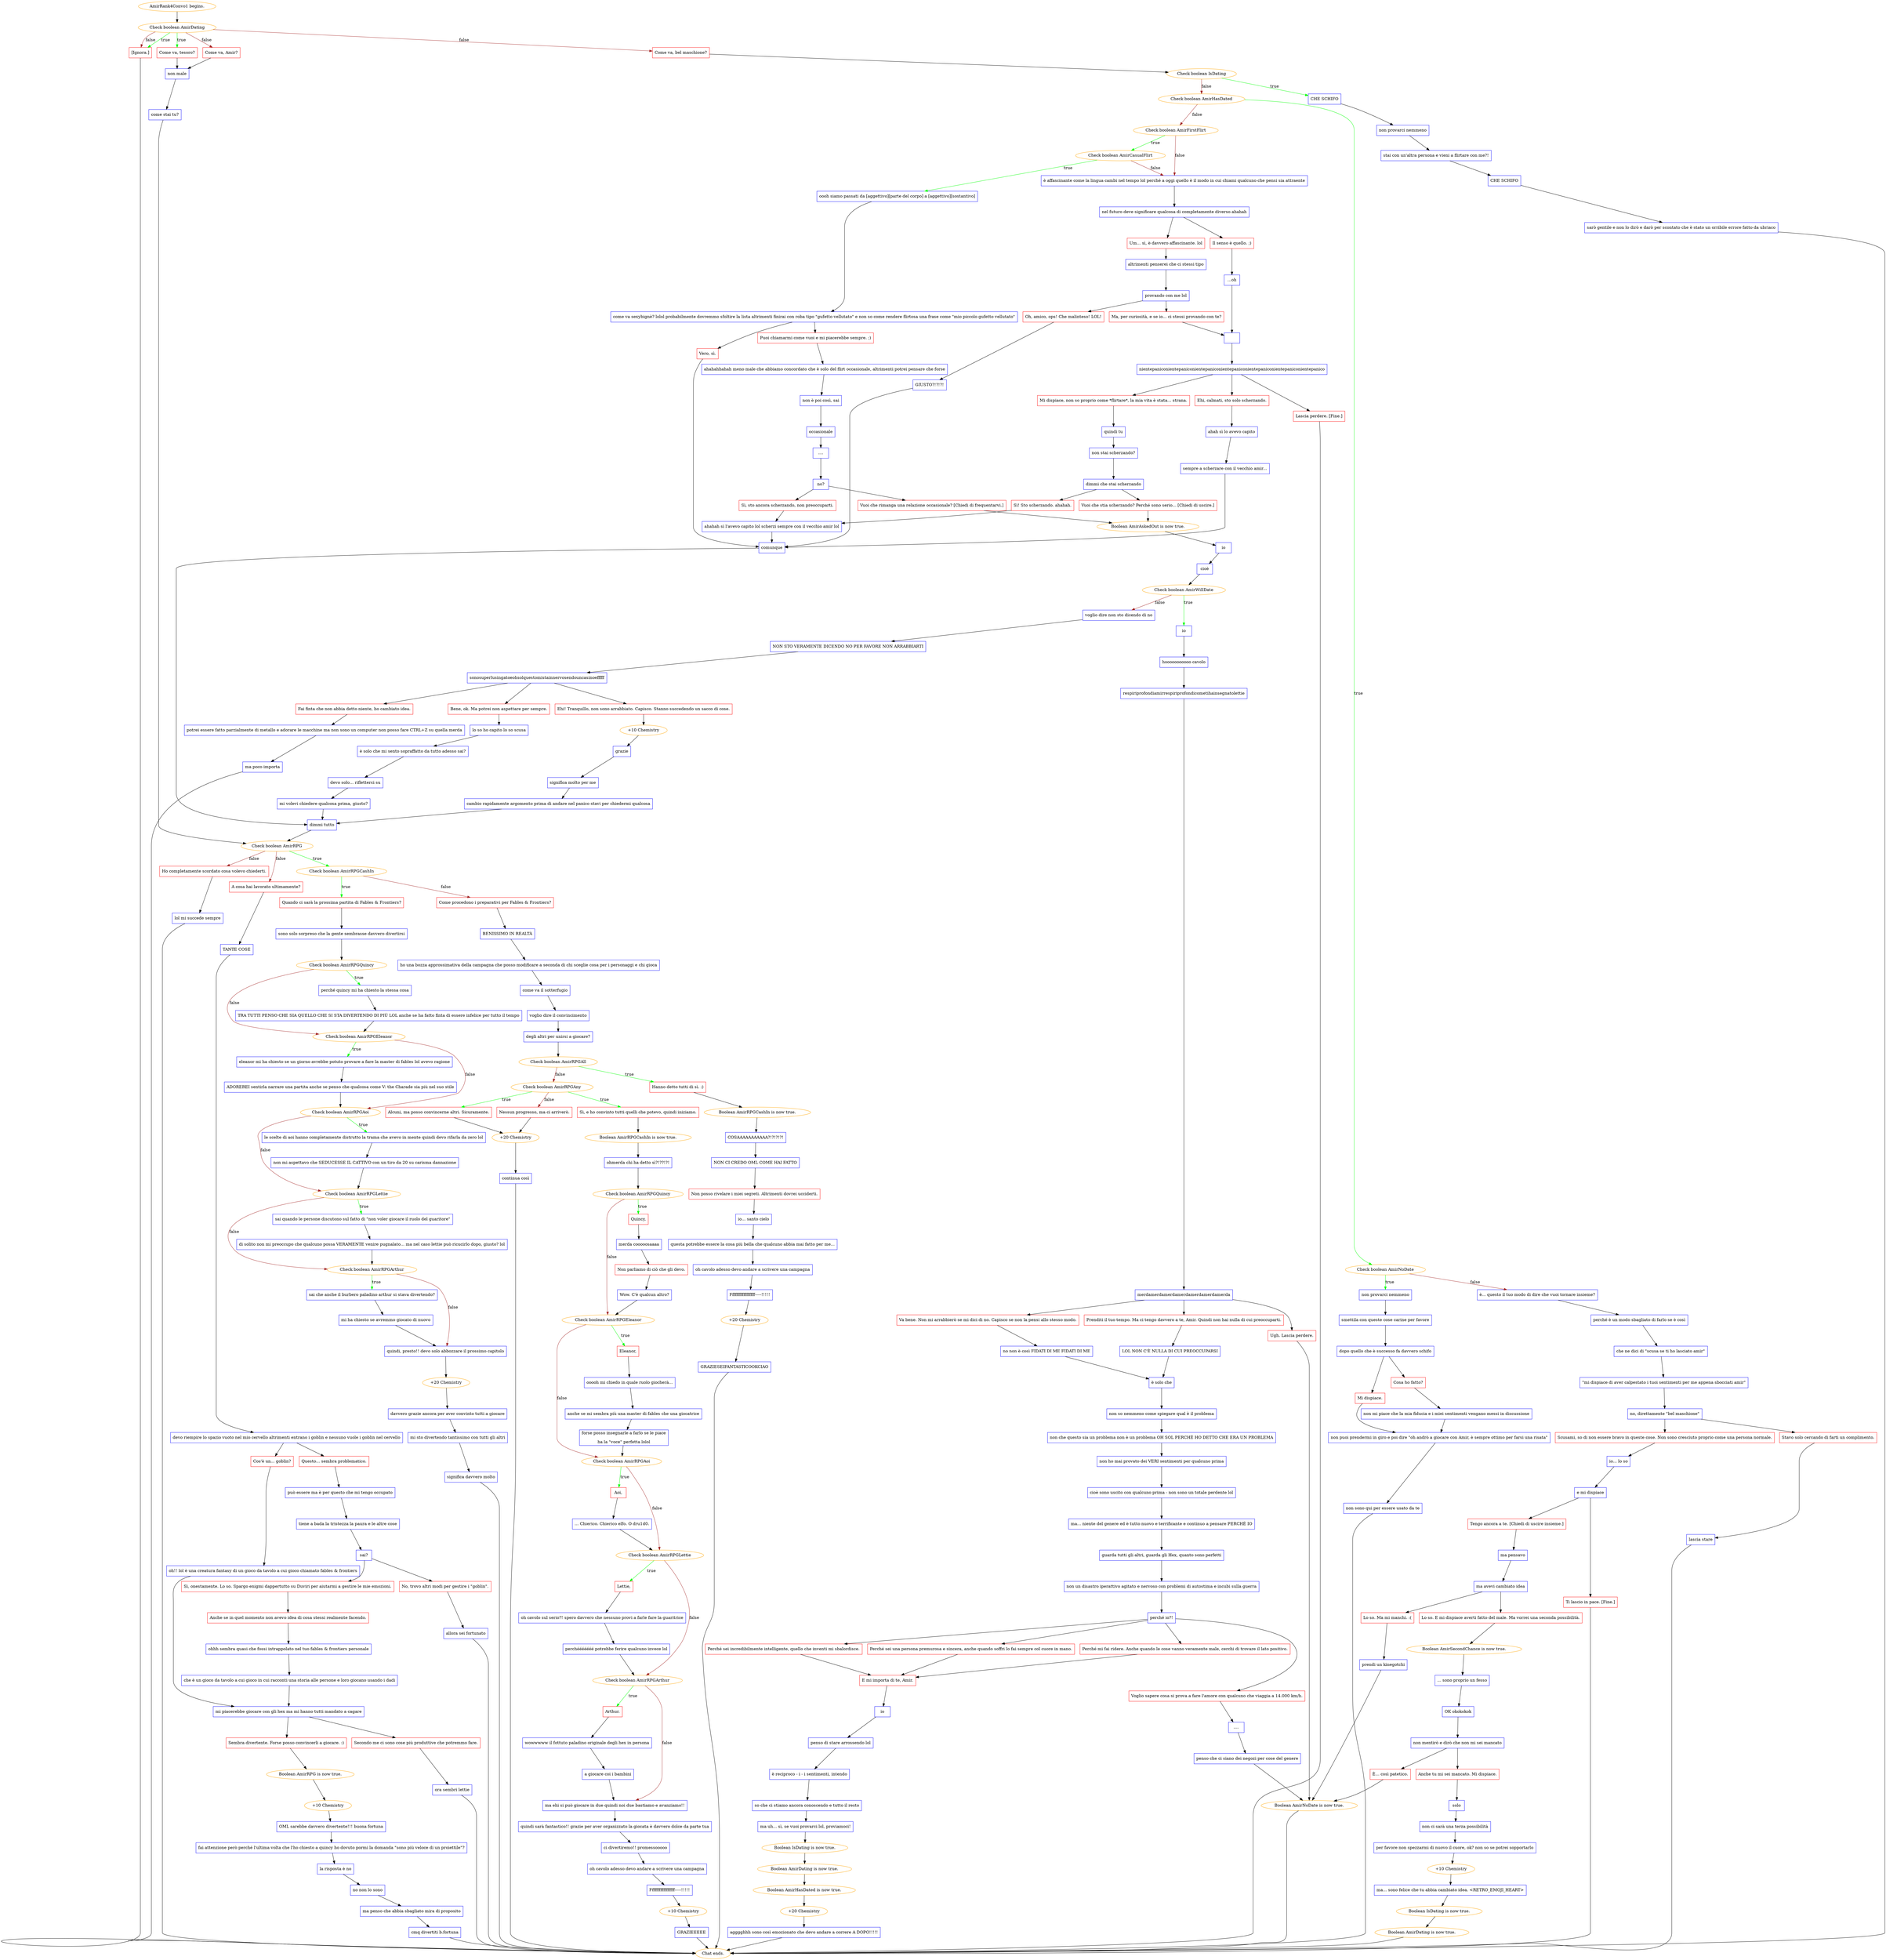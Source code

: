 digraph {
	"AmirRank4Convo1 begins." [color=orange];
		"AmirRank4Convo1 begins." -> j1901439017;
	j1901439017 [label="Check boolean AmirDating",color=orange];
		j1901439017 -> j2243678963 [label=true,color=green];
		j1901439017 -> j2041862867 [label=true,color=green];
		j1901439017 -> j1577216076 [label=false,color=brown];
		j1901439017 -> j1761838224 [label=false,color=brown];
		j1901439017 -> j2041862867 [label=false,color=brown];
	j2243678963 [label="Come va, tesoro?",shape=box,color=red];
		j2243678963 -> j4174705717;
	j2041862867 [label="[Ignora.]",shape=box,color=red];
		j2041862867 -> "Chat ends.";
	j1577216076 [label="Come va, Amir?",shape=box,color=red];
		j1577216076 -> j4174705717;
	j1761838224 [label="Come va, bel maschione?",shape=box,color=red];
		j1761838224 -> j299105551;
	j4174705717 [label="non male",shape=box,color=blue];
		j4174705717 -> j85789252;
	"Chat ends." [color=orange];
	j299105551 [label="Check boolean IsDating",color=orange];
		j299105551 -> j2261064530 [label=true,color=green];
		j299105551 -> j869690643 [label=false,color=brown];
	j85789252 [label="come stai tu?",shape=box,color=blue];
		j85789252 -> j13181005;
	j2261064530 [label="CHE SCHIFO",shape=box,color=blue];
		j2261064530 -> j2114265283;
	j869690643 [label="Check boolean AmirHasDated",color=orange];
		j869690643 -> j1564964587 [label=true,color=green];
		j869690643 -> j427846108 [label=false,color=brown];
	j13181005 [label="Check boolean AmirRPG",color=orange];
		j13181005 -> j3060623829 [label=true,color=green];
		j13181005 -> j405554237 [label=false,color=brown];
		j13181005 -> j2644119729 [label=false,color=brown];
	j2114265283 [label="non provarci nemmeno",shape=box,color=blue];
		j2114265283 -> j1521943849;
	j1564964587 [label="Check boolean AmirNoDate",color=orange];
		j1564964587 -> j3783340956 [label=true,color=green];
		j1564964587 -> j2510953007 [label=false,color=brown];
	j427846108 [label="Check boolean AmirFirstFlirt",color=orange];
		j427846108 -> j2657990682 [label=true,color=green];
		j427846108 -> j3022586240 [label=false,color=brown];
	j3060623829 [label="Check boolean AmirRPGCashIn",color=orange];
		j3060623829 -> j1782616091 [label=true,color=green];
		j3060623829 -> j1980982687 [label=false,color=brown];
	j405554237 [label="A cosa hai lavorato ultimamente?",shape=box,color=red];
		j405554237 -> j3592832136;
	j2644119729 [label="Ho completamente scordato cosa volevo chiederti.",shape=box,color=red];
		j2644119729 -> j175860477;
	j1521943849 [label="stai con un'altra persona e vieni a flirtare con me?!",shape=box,color=blue];
		j1521943849 -> j59761412;
	j3783340956 [label="non provarci nemmeno",shape=box,color=blue];
		j3783340956 -> j253396669;
	j2510953007 [label="è... questo il tuo modo di dire che vuoi tornare insieme?",shape=box,color=blue];
		j2510953007 -> j1340232697;
	j2657990682 [label="Check boolean AmirCasualFlirt",color=orange];
		j2657990682 -> j2665600041 [label=true,color=green];
		j2657990682 -> j3022586240 [label=false,color=brown];
	j3022586240 [label="è affascinante come la lingua cambi nel tempo lol perché a oggi quello è il modo in cui chiami qualcuno che pensi sia attraente",shape=box,color=blue];
		j3022586240 -> j2810682569;
	j1782616091 [label="Quando ci sarà la prossima partita di Fables & Frontiers?",shape=box,color=red];
		j1782616091 -> j2975225512;
	j1980982687 [label="Come procedono i preparativi per Fables & Frontiers?",shape=box,color=red];
		j1980982687 -> j184228749;
	j3592832136 [label="TANTE COSE",shape=box,color=blue];
		j3592832136 -> j2734019637;
	j175860477 [label="lol mi succede sempre",shape=box,color=blue];
		j175860477 -> "Chat ends.";
	j59761412 [label="CHE SCHIFO",shape=box,color=blue];
		j59761412 -> j3621225497;
	j253396669 [label="smettila con queste cose carine per favore",shape=box,color=blue];
		j253396669 -> j2841527144;
	j1340232697 [label="perché è un modo sbagliato di farlo se è così",shape=box,color=blue];
		j1340232697 -> j549979138;
	j2665600041 [label="oooh siamo passati da [aggettivo][parte del corpo] a [aggettivo][sostantivo]",shape=box,color=blue];
		j2665600041 -> j511013256;
	j2810682569 [label="nel futuro deve significare qualcosa di completamente diverso ahahah",shape=box,color=blue];
		j2810682569 -> j3079867958;
		j2810682569 -> j76424712;
	j2975225512 [label="sono solo sorpreso che la gente sembrasse davvero divertirsi",shape=box,color=blue];
		j2975225512 -> j39894109;
	j184228749 [label="BENISSIMO IN REALTÀ",shape=box,color=blue];
		j184228749 -> j858825286;
	j2734019637 [label="devo riempire lo spazio vuoto nel mio cervello altrimenti entrano i goblin e nessuno vuole i goblin nel cervello",shape=box,color=blue];
		j2734019637 -> j4160262643;
		j2734019637 -> j3701164365;
	j3621225497 [label="sarò gentile e non lo dirò e darò per scontato che è stato un orribile errore fatto da ubriaco",shape=box,color=blue];
		j3621225497 -> "Chat ends.";
	j2841527144 [label="dopo quello che è successo fa davvero schifo",shape=box,color=blue];
		j2841527144 -> j2372337259;
		j2841527144 -> j4280919564;
	j549979138 [label="che ne dici di \"scusa se ti ho lasciato amir\"",shape=box,color=blue];
		j549979138 -> j3966967751;
	j511013256 [label="come va sexybignè? lolol probabilmente dovremmo sfoltire la lista altrimenti finirai con roba tipo \"gufetto vellutato\" e non so come rendere flirtosa una frase come \"mio piccolo gufetto vellutato\"",shape=box,color=blue];
		j511013256 -> j3968304114;
		j511013256 -> j3672209957;
	j3079867958 [label="Um... sì, è davvero affascinante. lol",shape=box,color=red];
		j3079867958 -> j2992728561;
	j76424712 [label="Il senso è quello. ;)",shape=box,color=red];
		j76424712 -> j1700754618;
	j39894109 [label="Check boolean AmirRPGQuincy",color=orange];
		j39894109 -> j1747658473 [label=true,color=green];
		j39894109 -> j2519416544 [label=false,color=brown];
	j858825286 [label="ho una bozza approssimativa della campagna che posso modificare a seconda di chi sceglie cosa per i personaggi e chi gioca",shape=box,color=blue];
		j858825286 -> j1358721637;
	j4160262643 [label="Questo... sembra problematico.",shape=box,color=red];
		j4160262643 -> j885373747;
	j3701164365 [label="Cos'è un... goblin?",shape=box,color=red];
		j3701164365 -> j2647522805;
	j2372337259 [label="Mi dispiace.",shape=box,color=red];
		j2372337259 -> j3848876580;
	j4280919564 [label="Cosa ho fatto?",shape=box,color=red];
		j4280919564 -> j3851098232;
	j3966967751 [label="\"mi dispiace di aver calpestato i tuoi sentimenti per me appena sbocciati amir\"",shape=box,color=blue];
		j3966967751 -> j2109744588;
	j3968304114 [label="Puoi chiamarmi come vuoi e mi piacerebbe sempre. ;)",shape=box,color=red];
		j3968304114 -> j1030949386;
	j3672209957 [label="Vero, sì.",shape=box,color=red];
		j3672209957 -> j2475766824;
	j2992728561 [label="altrimenti penserei che ci stessi tipo",shape=box,color=blue];
		j2992728561 -> j2355128681;
	j1700754618 [label="...oh",shape=box,color=blue];
		j1700754618 -> j822085092;
	j1747658473 [label="perché quincy mi ha chiesto la stessa cosa",shape=box,color=blue];
		j1747658473 -> j373465586;
	j2519416544 [label="Check boolean AmirRPGEleanor",color=orange];
		j2519416544 -> j682845668 [label=true,color=green];
		j2519416544 -> j2468658678 [label=false,color=brown];
	j1358721637 [label="come va il sotterfugio",shape=box,color=blue];
		j1358721637 -> j983316277;
	j885373747 [label="può essere ma è per questo che mi tengo occupato",shape=box,color=blue];
		j885373747 -> j434306576;
	j2647522805 [label="oh!! lol è una creatura fantasy di un gioco da tavolo a cui gioco chiamato fables & frontiers",shape=box,color=blue];
		j2647522805 -> j3229269635;
	j3848876580 [label="non puoi prendermi in giro e poi dire \"oh andrò a giocare con Amir, è sempre ottimo per farsi una risata\"",shape=box,color=blue];
		j3848876580 -> j1251067504;
	j3851098232 [label="non mi piace che la mia fiducia e i miei sentimenti vengano messi in discussione",shape=box,color=blue];
		j3851098232 -> j3848876580;
	j2109744588 [label="no, direttamente \"bel maschione\"",shape=box,color=blue];
		j2109744588 -> j1437487778;
		j2109744588 -> j2013408467;
	j1030949386 [label="ahahahhahah meno male che abbiamo concordato che è solo del flirt occasionale, altrimenti potrei pensare che forse",shape=box,color=blue];
		j1030949386 -> j2347267755;
	j2475766824 [label="comunque",shape=box,color=blue];
		j2475766824 -> j3599174660;
	j2355128681 [label="provando con me lol",shape=box,color=blue];
		j2355128681 -> j256291390;
		j2355128681 -> j3834499375;
	j822085092 [label=" ",shape=box,color=blue];
		j822085092 -> j9984141;
	j373465586 [label="TRA TUTTI PENSO CHE SIA QUELLO CHE SI STA DIVERTENDO DI PIÙ LOL anche se ha fatto finta di essere infelice per tutto il tempo",shape=box,color=blue];
		j373465586 -> j2519416544;
	j682845668 [label="eleanor mi ha chiesto se un giorno avrebbe potuto provare a fare la master di fables lol avevo ragione",shape=box,color=blue];
		j682845668 -> j777833291;
	j2468658678 [label="Check boolean AmirRPGAoi",color=orange];
		j2468658678 -> j4075083506 [label=true,color=green];
		j2468658678 -> j290297768 [label=false,color=brown];
	j983316277 [label="voglio dire il convincimento",shape=box,color=blue];
		j983316277 -> j1906967058;
	j434306576 [label="tiene a bada la tristezza la paura e le altre cose",shape=box,color=blue];
		j434306576 -> j3640484694;
	j3229269635 [label="mi piacerebbe giocare con gli hex ma mi hanno tutti mandato a cagare",shape=box,color=blue];
		j3229269635 -> j2965938693;
		j3229269635 -> j1865934726;
	j1251067504 [label="non sono qui per essere usato da te",shape=box,color=blue];
		j1251067504 -> "Chat ends.";
	j1437487778 [label="Scusami, so di non essere bravo in queste cose. Non sono cresciuto proprio come una persona normale.",shape=box,color=red];
		j1437487778 -> j1631046839;
	j2013408467 [label="Stavo solo cercando di farti un complimento.",shape=box,color=red];
		j2013408467 -> j2436800898;
	j2347267755 [label="non è poi così, sai",shape=box,color=blue];
		j2347267755 -> j2181089060;
	j3599174660 [label="dimmi tutto",shape=box,color=blue];
		j3599174660 -> j13181005;
	j256291390 [label="Oh, amico, ops! Che malinteso! LOL!",shape=box,color=red];
		j256291390 -> j3015035351;
	j3834499375 [label="Ma, per curiosità, e se io... ci stessi provando con te?",shape=box,color=red];
		j3834499375 -> j822085092;
	j9984141 [label="nientepaniconientepaniconientepaniconientepaniconientepaniconientepaniconientepanico",shape=box,color=blue];
		j9984141 -> j387414012;
		j9984141 -> j2278581946;
		j9984141 -> j3665773176;
	j777833291 [label="ADOREREI sentirla narrare una partita anche se penso che qualcosa come V: the Charade sia più nel suo stile",shape=box,color=blue];
		j777833291 -> j2468658678;
	j4075083506 [label="le scelte di aoi hanno completamente distrutto la trama che avevo in mente quindi devo rifarla da zero lol",shape=box,color=blue];
		j4075083506 -> j705141727;
	j290297768 [label="Check boolean AmirRPGLettie",color=orange];
		j290297768 -> j3330594014 [label=true,color=green];
		j290297768 -> j3043779789 [label=false,color=brown];
	j1906967058 [label="degli altri per unirsi a giocare?",shape=box,color=blue];
		j1906967058 -> j2410754749;
	j3640484694 [label="sai?",shape=box,color=blue];
		j3640484694 -> j840615121;
		j3640484694 -> j2808354310;
	j2965938693 [label="Sembra divertente. Forse posso convincerli a giocare. :)",shape=box,color=red];
		j2965938693 -> j2119983102;
	j1865934726 [label="Secondo me ci sono cose più produttive che potremmo fare.",shape=box,color=red];
		j1865934726 -> j3640205895;
	j1631046839 [label="io... lo so",shape=box,color=blue];
		j1631046839 -> j3409362353;
	j2436800898 [label="lascia stare",shape=box,color=blue];
		j2436800898 -> "Chat ends.";
	j2181089060 [label="occasionale",shape=box,color=blue];
		j2181089060 -> j2731435440;
	j3015035351 [label="GIUSTO?!?!?!",shape=box,color=blue];
		j3015035351 -> j2475766824;
	j387414012 [label="Ehi, calmati, sto solo scherzando.",shape=box,color=red];
		j387414012 -> j2460633865;
	j2278581946 [label="Mi dispiace, non so proprio come *flirtare*, la mia vita è stata... strana.",shape=box,color=red];
		j2278581946 -> j3524047052;
	j3665773176 [label="Lascia perdere. [Fine.]",shape=box,color=red];
		j3665773176 -> "Chat ends.";
	j705141727 [label="non mi aspettavo che SEDUCESSE IL CATTIVO con un tiro da 20 su carisma dannazione",shape=box,color=blue];
		j705141727 -> j290297768;
	j3330594014 [label="sai quando le persone discutono sul fatto di \"non voler giocare il ruolo del guaritore\"",shape=box,color=blue];
		j3330594014 -> j697395784;
	j3043779789 [label="Check boolean AmirRPGArthur",color=orange];
		j3043779789 -> j1512947801 [label=true,color=green];
		j3043779789 -> j2060969731 [label=false,color=brown];
	j2410754749 [label="Check boolean AmirRPGAll",color=orange];
		j2410754749 -> j1678693660 [label=true,color=green];
		j2410754749 -> j4007068273 [label=false,color=brown];
	j840615121 [label="Sì, onestamente. Lo so. Spargo enigmi dappertutto su Duviri per aiutarmi a gestire le mie emozioni.",shape=box,color=red];
		j840615121 -> j897749005;
	j2808354310 [label="No, trovo altri modi per gestire i \"goblin\".",shape=box,color=red];
		j2808354310 -> j3642607753;
	j2119983102 [label="Boolean AmirRPG is now true.",color=orange];
		j2119983102 -> j1615328715;
	j3640205895 [label="ora sembri lettie",shape=box,color=blue];
		j3640205895 -> "Chat ends.";
	j3409362353 [label="e mi dispiace",shape=box,color=blue];
		j3409362353 -> j1848397152;
		j3409362353 -> j1435894965;
	j2731435440 [label="....",shape=box,color=blue];
		j2731435440 -> j1308894716;
	j2460633865 [label="ahah sì lo avevo capito",shape=box,color=blue];
		j2460633865 -> j2419494478;
	j3524047052 [label="quindi tu",shape=box,color=blue];
		j3524047052 -> j3016953636;
	j697395784 [label="di solito non mi preoccupo che qualcuno possa VERAMENTE venire pugnalato... ma nel caso lettie può ricucirlo dopo, giusto? lol",shape=box,color=blue];
		j697395784 -> j3043779789;
	j1512947801 [label="sai che anche il burbero paladino arthur si stava divertendo?",shape=box,color=blue];
		j1512947801 -> j1707090682;
	j2060969731 [label="quindi, presto!! devo solo abbozzare il prossimo capitolo",shape=box,color=blue];
		j2060969731 -> j1880379377;
	j1678693660 [label="Hanno detto tutti di sì. :)",shape=box,color=red];
		j1678693660 -> j3187472156;
	j4007068273 [label="Check boolean AmirRPGAny",color=orange];
		j4007068273 -> j1296660259 [label=true,color=green];
		j4007068273 -> j3052798505 [label=true,color=green];
		j4007068273 -> j816337537 [label=false,color=brown];
	j897749005 [label="Anche se in quel momento non avevo idea di cosa stessi realmente facendo.",shape=box,color=red];
		j897749005 -> j2273692687;
	j3642607753 [label="allora sei fortunato",shape=box,color=blue];
		j3642607753 -> "Chat ends.";
	j1615328715 [label="+10 Chemistry",color=orange];
		j1615328715 -> j3394880584;
	j1848397152 [label="Tengo ancora a te. [Chiedi di uscire insieme.]",shape=box,color=red];
		j1848397152 -> j3044573394;
	j1435894965 [label="Ti lascio in pace. [Fine.]",shape=box,color=red];
		j1435894965 -> "Chat ends.";
	j1308894716 [label="no?",shape=box,color=blue];
		j1308894716 -> j2155700595;
		j1308894716 -> j1371588245;
	j2419494478 [label="sempre a scherzare con il vecchio amir...",shape=box,color=blue];
		j2419494478 -> j2475766824;
	j3016953636 [label="non stai scherzando?",shape=box,color=blue];
		j3016953636 -> j2853592623;
	j1707090682 [label="mi ha chiesto se avremmo giocato di nuovo",shape=box,color=blue];
		j1707090682 -> j2060969731;
	j1880379377 [label="+20 Chemistry",color=orange];
		j1880379377 -> j1885342465;
	j3187472156 [label="Boolean AmirRPGCashIn is now true.",color=orange];
		j3187472156 -> j2092001828;
	j1296660259 [label="Sì, e ho convinto tutti quelli che potevo, quindi iniziamo.",shape=box,color=red];
		j1296660259 -> j2812637292;
	j3052798505 [label="Alcuni, ma posso convincerne altri. Sicuramente.",shape=box,color=red];
		j3052798505 -> j1224569966;
	j816337537 [label="Nessun progresso, ma ci arriverò.",shape=box,color=red];
		j816337537 -> j1224569966;
	j2273692687 [label="ohhh sembra quasi che fossi intrappolato nel tuo fables & frontiers personale",shape=box,color=blue];
		j2273692687 -> j2641055635;
	j3394880584 [label="OML sarebbe davvero divertente!!! buona fortuna",shape=box,color=blue];
		j3394880584 -> j907062931;
	j3044573394 [label="ma pensavo",shape=box,color=blue];
		j3044573394 -> j2387058139;
	j2155700595 [label="Vuoi che rimanga una relazione occasionale? [Chiedi di frequentarvi.]",shape=box,color=red];
		j2155700595 -> j94861696;
	j1371588245 [label="Sì, sto ancora scherzando, non preoccuparti.",shape=box,color=red];
		j1371588245 -> j1441618128;
	j2853592623 [label="dimmi che stai scherzando",shape=box,color=blue];
		j2853592623 -> j3140159754;
		j2853592623 -> j1952372688;
	j1885342465 [label="davvero grazie ancora per aver convinto tutti a giocare",shape=box,color=blue];
		j1885342465 -> j1265167487;
	j2092001828 [label="COSAAAAAAAAAAA?!?!?!?!",shape=box,color=blue];
		j2092001828 -> j2052991119;
	j2812637292 [label="Boolean AmirRPGCashIn is now true.",color=orange];
		j2812637292 -> j1220238841;
	j1224569966 [label="+20 Chemistry",color=orange];
		j1224569966 -> j553670217;
	j2641055635 [label="che è un gioco da tavolo a cui gioco in cui racconti una storia alle persone e loro giocano usando i dadi",shape=box,color=blue];
		j2641055635 -> j3229269635;
	j907062931 [label="fai attenzione però perché l'ultima volta che l'ho chiesto a quincy ho dovuto pormi la domanda \"sono più veloce di un proiettile\"?",shape=box,color=blue];
		j907062931 -> j90739110;
	j2387058139 [label="ma avevi cambiato idea",shape=box,color=blue];
		j2387058139 -> j765610346;
		j2387058139 -> j4177290085;
	j94861696 [label="Boolean AmirAskedOut is now true.",color=orange];
		j94861696 -> j282428604;
	j1441618128 [label="ahahah sì l'avevo capito lol scherzi sempre con il vecchio amir lol",shape=box,color=blue];
		j1441618128 -> j2475766824;
	j3140159754 [label="Vuoi che stia scherzando? Perché sono serio... [Chiedi di uscire.]",shape=box,color=red];
		j3140159754 -> j94861696;
	j1952372688 [label="Sì! Sto scherzando. ahahah.",shape=box,color=red];
		j1952372688 -> j1441618128;
	j1265167487 [label="mi sto divertendo tantissimo con tutti gli altri",shape=box,color=blue];
		j1265167487 -> j3777393481;
	j2052991119 [label="NON CI CREDO OML COME HAI FATTO",shape=box,color=blue];
		j2052991119 -> j1413491225;
	j1220238841 [label="ohmerda chi ha detto sì?!??!?!",shape=box,color=blue];
		j1220238841 -> j1892846008;
	j553670217 [label="continua così",shape=box,color=blue];
		j553670217 -> "Chat ends.";
	j90739110 [label="la risposta è no",shape=box,color=blue];
		j90739110 -> j3962691326;
	j765610346 [label="Lo so. Ma mi manchi. :(",shape=box,color=red];
		j765610346 -> j3628558832;
	j4177290085 [label="Lo so. E mi dispiace averti fatto del male. Ma vorrei una seconda possibilità.",shape=box,color=red];
		j4177290085 -> j2361137926;
	j282428604 [label="io",shape=box,color=blue];
		j282428604 -> j1115716360;
	j3777393481 [label="significa davvero molto",shape=box,color=blue];
		j3777393481 -> "Chat ends.";
	j1413491225 [label="Non posso rivelare i miei segreti. Altrimenti dovrei ucciderti.",shape=box,color=red];
		j1413491225 -> j2918657625;
	j1892846008 [label="Check boolean AmirRPGQuincy",color=orange];
		j1892846008 -> j2794405066 [label=true,color=green];
		j1892846008 -> j3259202448 [label=false,color=brown];
	j3962691326 [label="no non lo sono",shape=box,color=blue];
		j3962691326 -> j649851707;
	j3628558832 [label="prendi un kinegotchi",shape=box,color=blue];
		j3628558832 -> j2322051913;
	j2361137926 [label="Boolean AmirSecondChance is now true.",color=orange];
		j2361137926 -> j722938990;
	j1115716360 [label="cioè",shape=box,color=blue];
		j1115716360 -> j1477186602;
	j2918657625 [label="io... santo cielo",shape=box,color=blue];
		j2918657625 -> j405893476;
	j2794405066 [label="Quincy,",shape=box,color=red];
		j2794405066 -> j1212496678;
	j3259202448 [label="Check boolean AmirRPGEleanor",color=orange];
		j3259202448 -> j1763632230 [label=true,color=green];
		j3259202448 -> j1611217381 [label=false,color=brown];
	j649851707 [label="ma penso che abbia sbagliato mira di proposito",shape=box,color=blue];
		j649851707 -> j2575876681;
	j2322051913 [label="Boolean AmirNoDate is now true.",color=orange];
		j2322051913 -> "Chat ends.";
	j722938990 [label="... sono proprio un fesso",shape=box,color=blue];
		j722938990 -> j2726887006;
	j1477186602 [label="Check boolean AmirWillDate",color=orange];
		j1477186602 -> j3967367477 [label=true,color=green];
		j1477186602 -> j375241122 [label=false,color=brown];
	j405893476 [label="questa potrebbe essere la cosa più bella che qualcuno abbia mai fatto per me...",shape=box,color=blue];
		j405893476 -> j1032479049;
	j1212496678 [label="merda cooooosaaaa",shape=box,color=blue];
		j1212496678 -> j3998281292;
	j1763632230 [label="Eleanor,",shape=box,color=red];
		j1763632230 -> j582460357;
	j1611217381 [label="Check boolean AmirRPGAoi",color=orange];
		j1611217381 -> j4040062151 [label=true,color=green];
		j1611217381 -> j2067107230 [label=false,color=brown];
	j2575876681 [label="cmq divertiti b.fortuna",shape=box,color=blue];
		j2575876681 -> "Chat ends.";
	j2726887006 [label="OK okokokok",shape=box,color=blue];
		j2726887006 -> j3147258502;
	j3967367477 [label="io",shape=box,color=blue];
		j3967367477 -> j1369941992;
	j375241122 [label="voglio dire non sto dicendo di no",shape=box,color=blue];
		j375241122 -> j1166351623;
	j1032479049 [label="oh cavolo adesso devo andare a scrivere una campagna",shape=box,color=blue];
		j1032479049 -> j399109205;
	j3998281292 [label="Non parliamo di ciò che gli devo.",shape=box,color=red];
		j3998281292 -> j3636678539;
	j582460357 [label="ooooh mi chiedo in quale ruolo giocherà...",shape=box,color=blue];
		j582460357 -> j4124475925;
	j4040062151 [label="Aoi,",shape=box,color=red];
		j4040062151 -> j711219194;
	j2067107230 [label="Check boolean AmirRPGLettie",color=orange];
		j2067107230 -> j4274614717 [label=true,color=green];
		j2067107230 -> j241471578 [label=false,color=brown];
	j3147258502 [label="non mentirò e dirò che non mi sei mancato",shape=box,color=blue];
		j3147258502 -> j4031831382;
		j3147258502 -> j2324021299;
	j1369941992 [label="hooooooooooo cavolo",shape=box,color=blue];
		j1369941992 -> j4042957548;
	j1166351623 [label="NON STO VERAMENTE DICENDO NO PER FAVORE NON ARRABBIARTI",shape=box,color=blue];
		j1166351623 -> j4162499402;
	j399109205 [label="Fffffffffffffffff-----!!!!!",shape=box,color=blue];
		j399109205 -> j362530465;
	j3636678539 [label="Wow. C'è qualcun altro?",shape=box,color=blue];
		j3636678539 -> j3259202448;
	j4124475925 [label="anche se mi sembra più una master di fables che una giocatrice",shape=box,color=blue];
		j4124475925 -> j1734808736;
	j711219194 [label="... Chierico. Chierico elfo. O dru1d0.",shape=box,color=blue];
		j711219194 -> j2067107230;
	j4274614717 [label="Lettie,",shape=box,color=red];
		j4274614717 -> j3348416628;
	j241471578 [label="Check boolean AmirRPGArthur",color=orange];
		j241471578 -> j4008089773 [label=true,color=green];
		j241471578 -> j69446460 [label=false,color=brown];
	j4031831382 [label="Anche tu mi sei mancato. Mi dispiace.",shape=box,color=red];
		j4031831382 -> j3340885371;
	j2324021299 [label="È... così patetico.",shape=box,color=red];
		j2324021299 -> j2322051913;
	j4042957548 [label="respiriprofondiamirrespiriprofondicometihainsegnatolettie",shape=box,color=blue];
		j4042957548 -> j879492888;
	j4162499402 [label="sonosuperlusingatoeohsolquestomistainnervosendouncasinoefffff",shape=box,color=blue];
		j4162499402 -> j836206555;
		j4162499402 -> j6488644;
		j4162499402 -> j1555738100;
	j362530465 [label="+20 Chemistry",color=orange];
		j362530465 -> j916206887;
	j1734808736 [label="forse posso insegnarle a farlo se le piace
ha la \"voce\" perfetta lolol",shape=box,color=blue];
		j1734808736 -> j1611217381;
	j3348416628 [label="oh cavolo sul serio?! spero davvero che nessuno provi a farle fare la guaritrice",shape=box,color=blue];
		j3348416628 -> j1558594008;
	j4008089773 [label="Arthur.",shape=box,color=red];
		j4008089773 -> j3473706824;
	j69446460 [label="ma ehi si può giocare in due quindi noi due bastiamo e avanziamo!!",shape=box,color=blue];
		j69446460 -> j307417829;
	j3340885371 [label="solo",shape=box,color=blue];
		j3340885371 -> j93456864;
	j879492888 [label="merdamerdamerdamerdamerdamerdamerda",shape=box,color=blue];
		j879492888 -> j1105135463;
		j879492888 -> j3233235830;
		j879492888 -> j2429299999;
	j836206555 [label="Ehi! Tranquillo, non sono arrabbiato. Capisco. Stanno succedendo un sacco di cose.",shape=box,color=red];
		j836206555 -> j494406059;
	j6488644 [label="Bene, ok. Ma potrei non aspettare per sempre.",shape=box,color=red];
		j6488644 -> j1351842029;
	j1555738100 [label="Fai finta che non abbia detto niente, ho cambiato idea.",shape=box,color=red];
		j1555738100 -> j1781805898;
	j916206887 [label="GRAZIESEIFANTASTICOOKCIAO",shape=box,color=blue];
		j916206887 -> "Chat ends.";
	j1558594008 [label="perchééééééé potrebbe ferire qualcuno invece lol",shape=box,color=blue];
		j1558594008 -> j241471578;
	j3473706824 [label="wowwwww il fottuto paladino originale degli hex in persona",shape=box,color=blue];
		j3473706824 -> j1988987651;
	j307417829 [label="quindi sarà fantastico!! grazie per aver organizzato la giocata è davvero dolce da parte tua",shape=box,color=blue];
		j307417829 -> j590303438;
	j93456864 [label="non ci sarà una terza possibilità",shape=box,color=blue];
		j93456864 -> j504835283;
	j1105135463 [label="Ugh. Lascia perdere.",shape=box,color=red];
		j1105135463 -> j2322051913;
	j3233235830 [label="Prenditi il tuo tempo. Ma ci tengo davvero a te, Amir. Quindi non hai nulla di cui preoccuparti.",shape=box,color=red];
		j3233235830 -> j608570600;
	j2429299999 [label="Va bene. Non mi arrabbierò se mi dici di no. Capisco se non la pensi allo stesso modo.",shape=box,color=red];
		j2429299999 -> j3515750591;
	j494406059 [label="+10 Chemistry",color=orange];
		j494406059 -> j2273653134;
	j1351842029 [label="lo so ho capito lo so scusa",shape=box,color=blue];
		j1351842029 -> j2968726557;
	j1781805898 [label="potrei essere fatto parzialmente di metallo e adorare le macchine ma non sono un computer non posso fare CTRL+Z su quella merda",shape=box,color=blue];
		j1781805898 -> j1991088198;
	j1988987651 [label="a giocare coi i bambini",shape=box,color=blue];
		j1988987651 -> j69446460;
	j590303438 [label="ci divertiremo!! promessooooo",shape=box,color=blue];
		j590303438 -> j1723272040;
	j504835283 [label="per favore non spezzarmi di nuovo il cuore, ok? non so se potrei sopportarlo",shape=box,color=blue];
		j504835283 -> j3803776007;
	j608570600 [label="LOL NON C'È NULLA DI CUI PREOCCUPARSI",shape=box,color=blue];
		j608570600 -> j1089629027;
	j3515750591 [label="no non è così FIDATI DI ME FIDATI DI ME",shape=box,color=blue];
		j3515750591 -> j1089629027;
	j2273653134 [label="grazie",shape=box,color=blue];
		j2273653134 -> j378855086;
	j2968726557 [label="è solo che mi sento sopraffatto da tutto adesso sai?",shape=box,color=blue];
		j2968726557 -> j176342646;
	j1991088198 [label="ma poco importa",shape=box,color=blue];
		j1991088198 -> "Chat ends.";
	j1723272040 [label="oh cavolo adesso devo andare a scrivere una campagna",shape=box,color=blue];
		j1723272040 -> j3832319284;
	j3803776007 [label="+10 Chemistry",color=orange];
		j3803776007 -> j1695766202;
	j1089629027 [label="è solo che",shape=box,color=blue];
		j1089629027 -> j2841395016;
	j378855086 [label="significa molto per me",shape=box,color=blue];
		j378855086 -> j245708300;
	j176342646 [label="devo solo... rifletterci su",shape=box,color=blue];
		j176342646 -> j2376630512;
	j3832319284 [label="Fffffffffffffffff-----!!!!!",shape=box,color=blue];
		j3832319284 -> j719209496;
	j1695766202 [label="ma... sono felice che tu abbia cambiato idea. <RETRO_EMOJI_HEART>",shape=box,color=blue];
		j1695766202 -> j855872083;
	j2841395016 [label="non so nemmeno come spiegare qual è il problema",shape=box,color=blue];
		j2841395016 -> j753692569;
	j245708300 [label="cambio rapidamente argomento prima di andare nel panico stavi per chiedermi qualcosa",shape=box,color=blue];
		j245708300 -> j3599174660;
	j2376630512 [label="mi volevi chiedere qualcosa prima, giusto?",shape=box,color=blue];
		j2376630512 -> j3599174660;
	j719209496 [label="+10 Chemistry",color=orange];
		j719209496 -> j1281840996;
	j855872083 [label="Boolean IsDating is now true.",color=orange];
		j855872083 -> j3208739917;
	j753692569 [label="non che questo sia un problema non è un problema OH SOL PERCHÉ HO DETTO CHE ERA UN PROBLEMA",shape=box,color=blue];
		j753692569 -> j2448158918;
	j1281840996 [label="GRAZIEEEEE",shape=box,color=blue];
		j1281840996 -> "Chat ends.";
	j3208739917 [label="Boolean AmirDating is now true.",color=orange];
		j3208739917 -> "Chat ends.";
	j2448158918 [label="non ho mai provato dei VERI sentimenti per qualcuno prima",shape=box,color=blue];
		j2448158918 -> j908344582;
	j908344582 [label="cioè sono uscito con qualcuno prima - non sono un totale perdente lol",shape=box,color=blue];
		j908344582 -> j1650037953;
	j1650037953 [label="ma... niente del genere ed è tutto nuovo e terrificante e continuo a pensare PERCHÉ IO",shape=box,color=blue];
		j1650037953 -> j1840435060;
	j1840435060 [label="guarda tutti gli altri, guarda gli Hex, quanto sono perfetti",shape=box,color=blue];
		j1840435060 -> j1223623489;
	j1223623489 [label="non un disastro iperattivo agitato e nervoso con problemi di autostima e incubi sulla guerra",shape=box,color=blue];
		j1223623489 -> j80987769;
	j80987769 [label="perché io?!",shape=box,color=blue];
		j80987769 -> j2826811085;
		j80987769 -> j2402274239;
		j80987769 -> j2125763099;
		j80987769 -> j3824827354;
	j2826811085 [label="Perché sei incredibilmente intelligente, quello che inventi mi sbalordisce.",shape=box,color=red];
		j2826811085 -> j3574861912;
	j2402274239 [label="Perché sei una persona premurosa e sincera, anche quando soffri lo fai sempre col cuore in mano.",shape=box,color=red];
		j2402274239 -> j3574861912;
	j2125763099 [label="Perché mi fai ridere. Anche quando le cose vanno veramente male, cerchi di trovare il lato positivo.",shape=box,color=red];
		j2125763099 -> j3574861912;
	j3824827354 [label="Voglio sapere cosa si prova a fare l'amore con qualcuno che viaggia a 14.000 km/h.",shape=box,color=red];
		j3824827354 -> j4184847653;
	j3574861912 [label="E mi importa di te, Amir.",shape=box,color=red];
		j3574861912 -> j175757793;
	j4184847653 [label="....",shape=box,color=blue];
		j4184847653 -> j2437253528;
	j175757793 [label="io",shape=box,color=blue];
		j175757793 -> j3444423120;
	j2437253528 [label="penso che ci siano dei negozi per cose del genere",shape=box,color=blue];
		j2437253528 -> j2322051913;
	j3444423120 [label="penso di stare arrossendo lol",shape=box,color=blue];
		j3444423120 -> j3752075940;
	j3752075940 [label="è reciproco - i - i sentimenti, intendo",shape=box,color=blue];
		j3752075940 -> j4070935446;
	j4070935446 [label="so che ci stiamo ancora conoscendo e tutto il resto",shape=box,color=blue];
		j4070935446 -> j4008710800;
	j4008710800 [label="ma uh... sì, se vuoi provarci lol, proviamoci!",shape=box,color=blue];
		j4008710800 -> j2700494445;
	j2700494445 [label="Boolean IsDating is now true.",color=orange];
		j2700494445 -> j3029028289;
	j3029028289 [label="Boolean AmirDating is now true.",color=orange];
		j3029028289 -> j41850037;
	j41850037 [label="Boolean AmirHasDated is now true.",color=orange];
		j41850037 -> j3361783609;
	j3361783609 [label="+20 Chemistry",color=orange];
		j3361783609 -> j998283098;
	j998283098 [label="agggghhh sono così emozionato che devo andare a correre A DOPO!!!!!",shape=box,color=blue];
		j998283098 -> "Chat ends.";
}